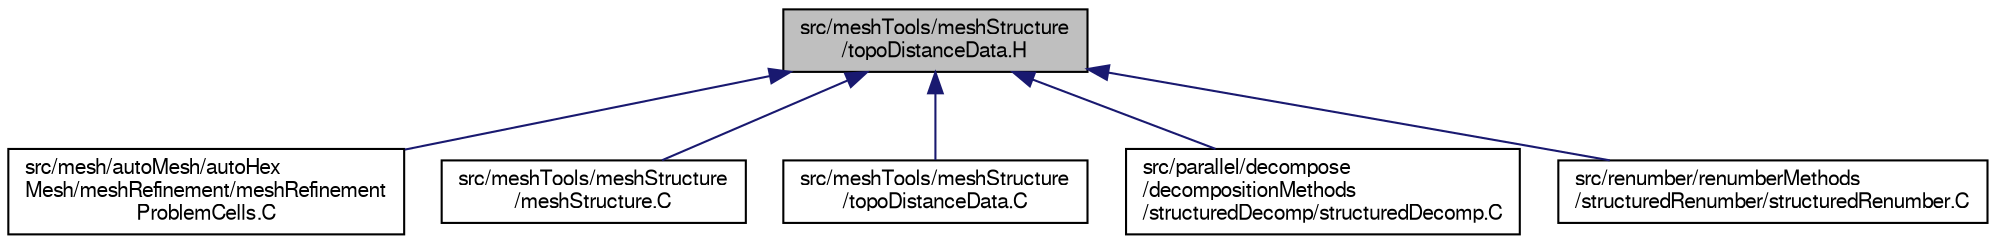 digraph "src/meshTools/meshStructure/topoDistanceData.H"
{
  bgcolor="transparent";
  edge [fontname="FreeSans",fontsize="10",labelfontname="FreeSans",labelfontsize="10"];
  node [fontname="FreeSans",fontsize="10",shape=record];
  Node221 [label="src/meshTools/meshStructure\l/topoDistanceData.H",height=0.2,width=0.4,color="black", fillcolor="grey75", style="filled", fontcolor="black"];
  Node221 -> Node222 [dir="back",color="midnightblue",fontsize="10",style="solid",fontname="FreeSans"];
  Node222 [label="src/mesh/autoMesh/autoHex\lMesh/meshRefinement/meshRefinement\lProblemCells.C",height=0.2,width=0.4,color="black",URL="$a06929.html"];
  Node221 -> Node223 [dir="back",color="midnightblue",fontsize="10",style="solid",fontname="FreeSans"];
  Node223 [label="src/meshTools/meshStructure\l/meshStructure.C",height=0.2,width=0.4,color="black",URL="$a07640.html"];
  Node221 -> Node224 [dir="back",color="midnightblue",fontsize="10",style="solid",fontname="FreeSans"];
  Node224 [label="src/meshTools/meshStructure\l/topoDistanceData.C",height=0.2,width=0.4,color="black",URL="$a07658.html"];
  Node221 -> Node225 [dir="back",color="midnightblue",fontsize="10",style="solid",fontname="FreeSans"];
  Node225 [label="src/parallel/decompose\l/decompositionMethods\l/structuredDecomp/structuredDecomp.C",height=0.2,width=0.4,color="black",URL="$a13028.html"];
  Node221 -> Node226 [dir="back",color="midnightblue",fontsize="10",style="solid",fontname="FreeSans"];
  Node226 [label="src/renumber/renumberMethods\l/structuredRenumber/structuredRenumber.C",height=0.2,width=0.4,color="black",URL="$a14477.html"];
}
